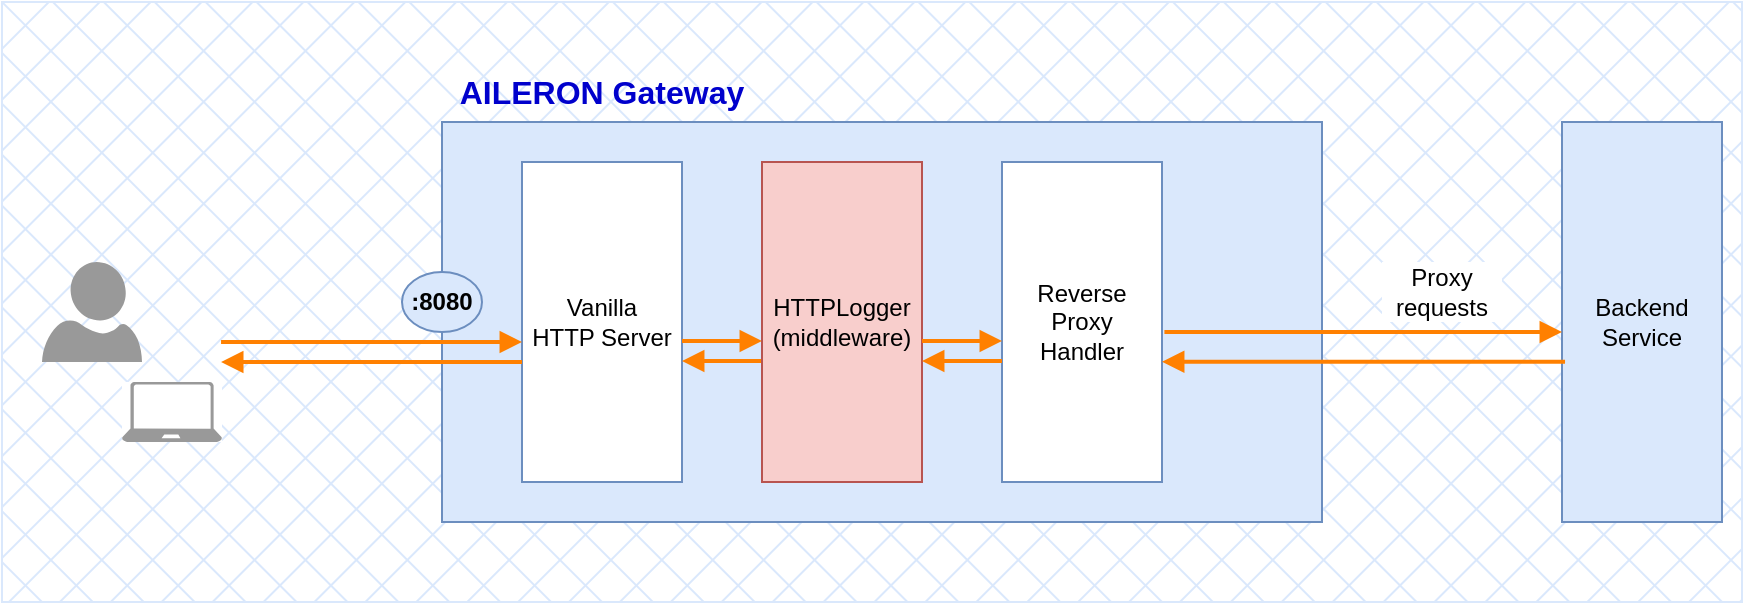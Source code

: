 <mxfile>
    <diagram id="nnIKsUl5nIgmIHjc0H7C" name="Page-1">
        <mxGraphModel dx="1082" dy="784" grid="1" gridSize="10" guides="1" tooltips="1" connect="1" arrows="1" fold="1" page="1" pageScale="1" pageWidth="900" pageHeight="1600" math="0" shadow="0">
            <root>
                <mxCell id="0"/>
                <mxCell id="1" parent="0"/>
                <mxCell id="12" value="" style="rounded=0;whiteSpace=wrap;html=1;fillColor=#dae8fc;strokeWidth=1;strokeColor=#DAE8FC;shadow=0;glass=0;fillStyle=cross-hatch;" parent="1" vertex="1">
                    <mxGeometry x="20" y="180" width="870" height="300" as="geometry"/>
                </mxCell>
                <mxCell id="2" value="" style="verticalLabelPosition=bottom;html=1;verticalAlign=top;align=center;strokeColor=none;fillColor=#999999;shape=mxgraph.azure.user;" parent="1" vertex="1">
                    <mxGeometry x="40" y="310" width="50" height="50" as="geometry"/>
                </mxCell>
                <mxCell id="5" value="" style="rounded=0;whiteSpace=wrap;html=1;fillColor=#dae8fc;strokeColor=#6c8ebf;" parent="1" vertex="1">
                    <mxGeometry x="240" y="240" width="440" height="200" as="geometry"/>
                </mxCell>
                <mxCell id="7" value="AILERON Gateway" style="text;html=1;align=center;verticalAlign=middle;whiteSpace=wrap;rounded=0;fontSize=16;fillColor=none;strokeColor=none;fontColor=#0000CC;fontStyle=1" parent="1" vertex="1">
                    <mxGeometry x="240" y="210" width="160" height="30" as="geometry"/>
                </mxCell>
                <mxCell id="8" value="&lt;div&gt;Vanilla&lt;/div&gt;HTTP Server" style="rounded=0;whiteSpace=wrap;html=1;fillColor=default;strokeColor=#6c8ebf;" parent="1" vertex="1">
                    <mxGeometry x="280" y="260" width="80" height="160" as="geometry"/>
                </mxCell>
                <mxCell id="9" value="Reverse&lt;div&gt;Proxy&lt;/div&gt;&lt;div&gt;Handler&lt;/div&gt;" style="rounded=0;whiteSpace=wrap;html=1;fillColor=default;strokeColor=#6c8ebf;" parent="1" vertex="1">
                    <mxGeometry x="520" y="260" width="80" height="160" as="geometry"/>
                </mxCell>
                <mxCell id="14" value="" style="group" parent="1" vertex="1" connectable="0">
                    <mxGeometry x="80" y="370" width="50" height="30" as="geometry"/>
                </mxCell>
                <mxCell id="13" value="" style="rounded=0;whiteSpace=wrap;html=1;strokeColor=none;" parent="14" vertex="1">
                    <mxGeometry width="50" height="30" as="geometry"/>
                </mxCell>
                <mxCell id="3" value="" style="verticalLabelPosition=bottom;html=1;verticalAlign=top;align=center;strokeColor=none;fillColor=#999999;shape=mxgraph.azure.laptop;pointerEvents=1;" parent="14" vertex="1">
                    <mxGeometry width="50" height="30" as="geometry"/>
                </mxCell>
                <mxCell id="15" value="" style="endArrow=block;html=1;endFill=1;exitX=0.138;exitY=0.567;exitDx=0;exitDy=0;exitPerimeter=0;entryX=0.006;entryY=0.56;entryDx=0;entryDy=0;entryPerimeter=0;fillColor=#ffcd28;gradientColor=#ffa500;strokeColor=#FF8000;strokeWidth=2;" parent="1" edge="1">
                    <mxGeometry width="50" height="50" relative="1" as="geometry">
                        <mxPoint x="129.52" y="350" as="sourcePoint"/>
                        <mxPoint x="280" y="350" as="targetPoint"/>
                    </mxGeometry>
                </mxCell>
                <mxCell id="16" value="" style="endArrow=block;html=1;endFill=1;exitX=0.138;exitY=0.567;exitDx=0;exitDy=0;exitPerimeter=0;entryX=0.006;entryY=0.56;entryDx=0;entryDy=0;entryPerimeter=0;fillColor=#ffcd28;gradientColor=#ffa500;strokeColor=#FF8000;strokeWidth=2;" parent="1" edge="1">
                    <mxGeometry width="50" height="50" relative="1" as="geometry">
                        <mxPoint x="280.0" y="360" as="sourcePoint"/>
                        <mxPoint x="129.52" y="360" as="targetPoint"/>
                    </mxGeometry>
                </mxCell>
                <mxCell id="17" value="" style="endArrow=block;html=1;endFill=1;entryX=0.006;entryY=0.56;entryDx=0;entryDy=0;entryPerimeter=0;fillColor=#ffcd28;gradientColor=#ffa500;strokeColor=#FF8000;strokeWidth=2;" parent="1" edge="1">
                    <mxGeometry width="50" height="50" relative="1" as="geometry">
                        <mxPoint x="400" y="359.52" as="sourcePoint"/>
                        <mxPoint x="360" y="359.52" as="targetPoint"/>
                    </mxGeometry>
                </mxCell>
                <mxCell id="18" value="" style="endArrow=block;html=1;endFill=1;exitX=0.138;exitY=0.567;exitDx=0;exitDy=0;exitPerimeter=0;fillColor=#ffcd28;gradientColor=#ffa500;strokeColor=#FF8000;strokeWidth=2;" parent="1" edge="1">
                    <mxGeometry width="50" height="50" relative="1" as="geometry">
                        <mxPoint x="360.0" y="349.52" as="sourcePoint"/>
                        <mxPoint x="400" y="349.52" as="targetPoint"/>
                    </mxGeometry>
                </mxCell>
                <mxCell id="19" value=":8080" style="ellipse;whiteSpace=wrap;html=1;fontStyle=1;fillColor=#dae8fc;strokeColor=#6c8ebf;" parent="1" vertex="1">
                    <mxGeometry x="220" y="315" width="40" height="30" as="geometry"/>
                </mxCell>
                <mxCell id="20" value="Backend&lt;div&gt;Service&lt;/div&gt;" style="rounded=0;whiteSpace=wrap;html=1;fillColor=#dae8fc;strokeColor=#6c8ebf;" parent="1" vertex="1">
                    <mxGeometry x="800" y="240" width="80" height="200" as="geometry"/>
                </mxCell>
                <mxCell id="22" value="" style="endArrow=block;html=1;endFill=1;exitX=1.015;exitY=0.187;exitDx=0;exitDy=0;exitPerimeter=0;entryX=0;entryY=0.25;entryDx=0;entryDy=0;fillColor=#ffcd28;gradientColor=#ffa500;strokeColor=#FF8000;strokeWidth=2;" parent="1" edge="1">
                    <mxGeometry width="50" height="50" relative="1" as="geometry">
                        <mxPoint x="601.2" y="345" as="sourcePoint"/>
                        <mxPoint x="800" y="345" as="targetPoint"/>
                    </mxGeometry>
                </mxCell>
                <mxCell id="23" value="" style="endArrow=block;html=1;endFill=1;exitX=0.019;exitY=0.295;exitDx=0;exitDy=0;exitPerimeter=0;fillColor=#ffcd28;gradientColor=#ffa500;strokeColor=#FF8000;strokeWidth=2;" parent="1" edge="1">
                    <mxGeometry width="50" height="50" relative="1" as="geometry">
                        <mxPoint x="801.52" y="359.89" as="sourcePoint"/>
                        <mxPoint x="600" y="359.89" as="targetPoint"/>
                    </mxGeometry>
                </mxCell>
                <mxCell id="24" value="Proxy&lt;div&gt;requests&lt;/div&gt;" style="text;html=1;align=center;verticalAlign=middle;whiteSpace=wrap;rounded=0;fillColor=default;" parent="1" vertex="1">
                    <mxGeometry x="710" y="310" width="60" height="30" as="geometry"/>
                </mxCell>
                <mxCell id="26" value="HTTPLogger&lt;div&gt;(middleware)&lt;/div&gt;" style="rounded=0;whiteSpace=wrap;html=1;fillColor=#f8cecc;strokeColor=#b85450;" vertex="1" parent="1">
                    <mxGeometry x="400" y="260" width="80" height="160" as="geometry"/>
                </mxCell>
                <mxCell id="27" value="" style="endArrow=block;html=1;endFill=1;entryX=0.006;entryY=0.56;entryDx=0;entryDy=0;entryPerimeter=0;fillColor=#ffcd28;gradientColor=#ffa500;strokeColor=#FF8000;strokeWidth=2;" edge="1" parent="1">
                    <mxGeometry width="50" height="50" relative="1" as="geometry">
                        <mxPoint x="520" y="359.52" as="sourcePoint"/>
                        <mxPoint x="480" y="359.52" as="targetPoint"/>
                    </mxGeometry>
                </mxCell>
                <mxCell id="28" value="" style="endArrow=block;html=1;endFill=1;exitX=0.138;exitY=0.567;exitDx=0;exitDy=0;exitPerimeter=0;fillColor=#ffcd28;gradientColor=#ffa500;strokeColor=#FF8000;strokeWidth=2;" edge="1" parent="1">
                    <mxGeometry width="50" height="50" relative="1" as="geometry">
                        <mxPoint x="480.0" y="349.52" as="sourcePoint"/>
                        <mxPoint x="520" y="349.52" as="targetPoint"/>
                    </mxGeometry>
                </mxCell>
            </root>
        </mxGraphModel>
    </diagram>
</mxfile>